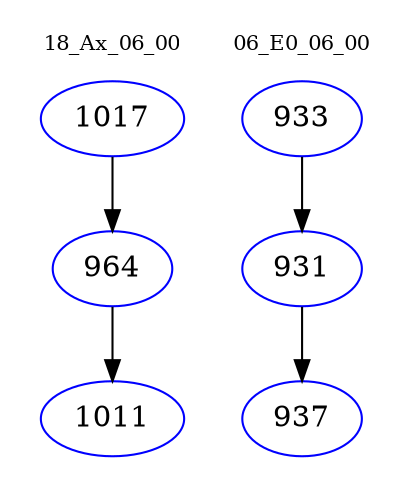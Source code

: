 digraph{
subgraph cluster_0 {
color = white
label = "18_Ax_06_00";
fontsize=10;
T0_1017 [label="1017", color="blue"]
T0_1017 -> T0_964 [color="black"]
T0_964 [label="964", color="blue"]
T0_964 -> T0_1011 [color="black"]
T0_1011 [label="1011", color="blue"]
}
subgraph cluster_1 {
color = white
label = "06_E0_06_00";
fontsize=10;
T1_933 [label="933", color="blue"]
T1_933 -> T1_931 [color="black"]
T1_931 [label="931", color="blue"]
T1_931 -> T1_937 [color="black"]
T1_937 [label="937", color="blue"]
}
}
